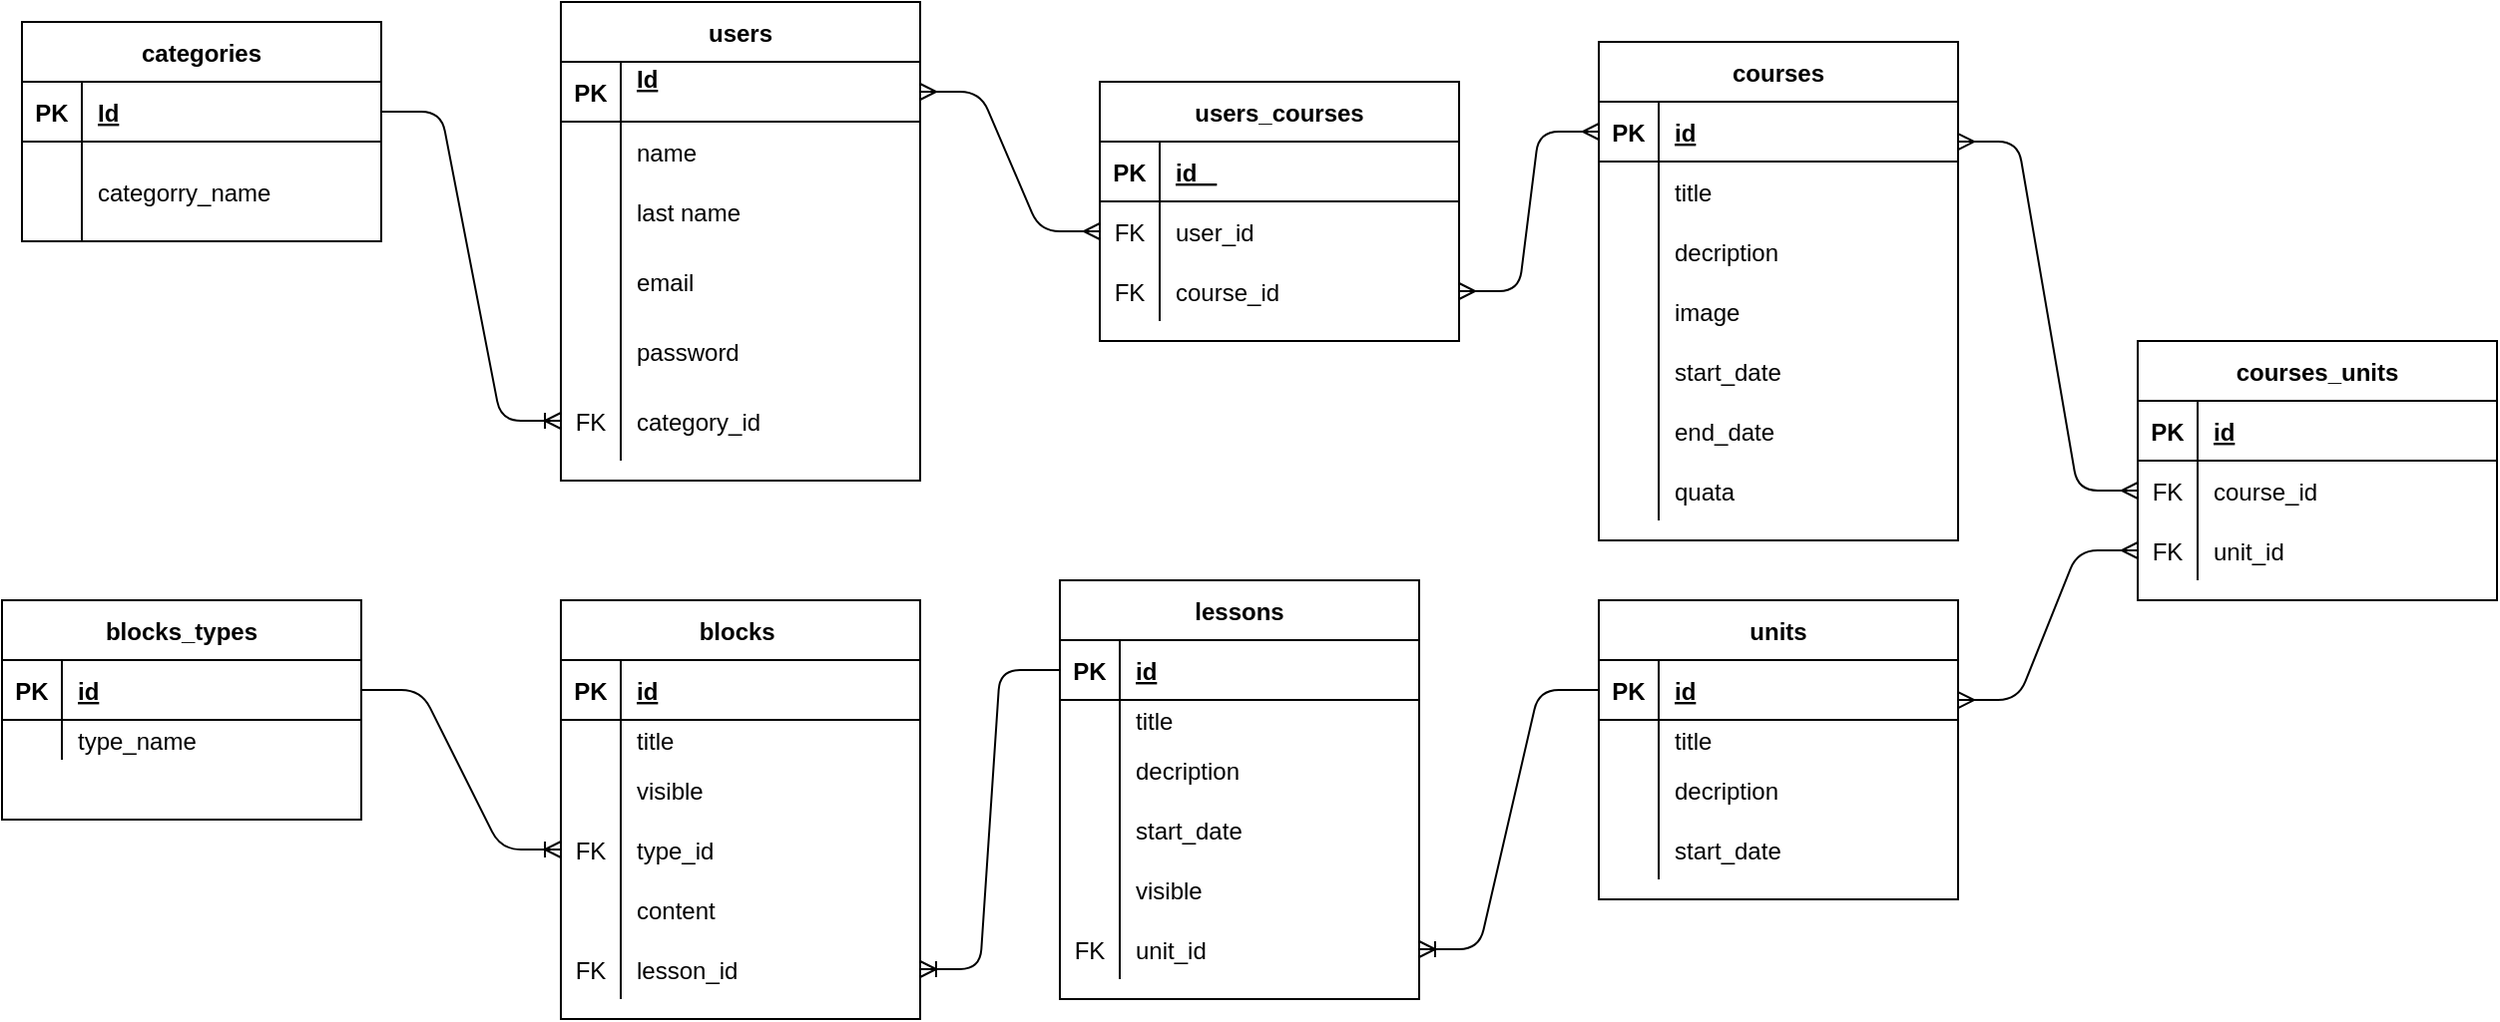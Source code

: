 <mxfile version="16.0.0" type="device"><diagram id="8K2Y-WmoX3J_z7m3rQTD" name="Page-1"><mxGraphModel dx="2105" dy="1716" grid="1" gridSize="10" guides="1" tooltips="1" connect="1" arrows="1" fold="1" page="1" pageScale="1" pageWidth="827" pageHeight="1169" math="0" shadow="0"><root><mxCell id="0"/><mxCell id="1" parent="0"/><mxCell id="ymcPM8a4p4-sE5cbj8eg-23" value="categories" style="shape=table;startSize=30;container=1;collapsible=1;childLayout=tableLayout;fixedRows=1;rowLines=0;fontStyle=1;align=center;resizeLast=1;" parent="1" vertex="1"><mxGeometry x="-750" y="-1150" width="180" height="110" as="geometry"><mxRectangle x="-750" y="-1150" width="90" height="30" as="alternateBounds"/></mxGeometry></mxCell><mxCell id="ymcPM8a4p4-sE5cbj8eg-24" value="" style="shape=partialRectangle;collapsible=0;dropTarget=0;pointerEvents=0;fillColor=none;top=0;left=0;bottom=1;right=0;points=[[0,0.5],[1,0.5]];portConstraint=eastwest;" parent="ymcPM8a4p4-sE5cbj8eg-23" vertex="1"><mxGeometry y="30" width="180" height="30" as="geometry"/></mxCell><mxCell id="ymcPM8a4p4-sE5cbj8eg-25" value="PK" style="shape=partialRectangle;connectable=0;fillColor=none;top=0;left=0;bottom=0;right=0;fontStyle=1;overflow=hidden;" parent="ymcPM8a4p4-sE5cbj8eg-24" vertex="1"><mxGeometry width="30" height="30" as="geometry"/></mxCell><mxCell id="ymcPM8a4p4-sE5cbj8eg-26" value="Id" style="shape=partialRectangle;connectable=0;fillColor=none;top=0;left=0;bottom=0;right=0;align=left;spacingLeft=6;fontStyle=5;overflow=hidden;" parent="ymcPM8a4p4-sE5cbj8eg-24" vertex="1"><mxGeometry x="30" width="150" height="30" as="geometry"/></mxCell><mxCell id="ymcPM8a4p4-sE5cbj8eg-27" value="" style="shape=partialRectangle;collapsible=0;dropTarget=0;pointerEvents=0;fillColor=none;top=0;left=0;bottom=0;right=0;points=[[0,0.5],[1,0.5]];portConstraint=eastwest;" parent="ymcPM8a4p4-sE5cbj8eg-23" vertex="1"><mxGeometry y="60" width="180" height="50" as="geometry"/></mxCell><mxCell id="ymcPM8a4p4-sE5cbj8eg-28" value="" style="shape=partialRectangle;connectable=0;fillColor=none;top=0;left=0;bottom=0;right=0;editable=1;overflow=hidden;" parent="ymcPM8a4p4-sE5cbj8eg-27" vertex="1"><mxGeometry width="30" height="50" as="geometry"/></mxCell><mxCell id="ymcPM8a4p4-sE5cbj8eg-29" value="categorry_name" style="shape=partialRectangle;connectable=0;fillColor=none;top=0;left=0;bottom=0;right=0;align=left;spacingLeft=6;overflow=hidden;" parent="ymcPM8a4p4-sE5cbj8eg-27" vertex="1"><mxGeometry x="30" width="150" height="50" as="geometry"/></mxCell><mxCell id="ymcPM8a4p4-sE5cbj8eg-54" value="" style="edgeStyle=entityRelationEdgeStyle;fontSize=12;html=1;endArrow=ERoneToMany;entryX=0;entryY=0.5;entryDx=0;entryDy=0;exitX=1;exitY=0.5;exitDx=0;exitDy=0;" parent="1" source="ymcPM8a4p4-sE5cbj8eg-24" target="ymcPM8a4p4-sE5cbj8eg-17" edge="1"><mxGeometry width="100" height="100" relative="1" as="geometry"><mxPoint x="-250" y="-1090" as="sourcePoint"/><mxPoint x="-190" y="-950" as="targetPoint"/></mxGeometry></mxCell><mxCell id="AqL-dcx-FF8aJZhPTGO1-2" value="units" style="shape=table;startSize=30;container=1;collapsible=1;childLayout=tableLayout;fixedRows=1;rowLines=0;fontStyle=1;align=center;resizeLast=1;" parent="1" vertex="1"><mxGeometry x="40" y="-860" width="180" height="150" as="geometry"/></mxCell><mxCell id="AqL-dcx-FF8aJZhPTGO1-3" value="" style="shape=partialRectangle;collapsible=0;dropTarget=0;pointerEvents=0;fillColor=none;top=0;left=0;bottom=1;right=0;points=[[0,0.5],[1,0.5]];portConstraint=eastwest;" parent="AqL-dcx-FF8aJZhPTGO1-2" vertex="1"><mxGeometry y="30" width="180" height="30" as="geometry"/></mxCell><mxCell id="AqL-dcx-FF8aJZhPTGO1-4" value="PK" style="shape=partialRectangle;connectable=0;fillColor=none;top=0;left=0;bottom=0;right=0;fontStyle=1;overflow=hidden;" parent="AqL-dcx-FF8aJZhPTGO1-3" vertex="1"><mxGeometry width="30" height="30" as="geometry"/></mxCell><mxCell id="AqL-dcx-FF8aJZhPTGO1-5" value="id" style="shape=partialRectangle;connectable=0;fillColor=none;top=0;left=0;bottom=0;right=0;align=left;spacingLeft=6;fontStyle=5;overflow=hidden;" parent="AqL-dcx-FF8aJZhPTGO1-3" vertex="1"><mxGeometry x="30" width="150" height="30" as="geometry"/></mxCell><mxCell id="AqL-dcx-FF8aJZhPTGO1-9" value="" style="shape=partialRectangle;collapsible=0;dropTarget=0;pointerEvents=0;fillColor=none;top=0;left=0;bottom=0;right=0;points=[[0,0.5],[1,0.5]];portConstraint=eastwest;" parent="AqL-dcx-FF8aJZhPTGO1-2" vertex="1"><mxGeometry y="60" width="180" height="20" as="geometry"/></mxCell><mxCell id="AqL-dcx-FF8aJZhPTGO1-10" value="" style="shape=partialRectangle;connectable=0;fillColor=none;top=0;left=0;bottom=0;right=0;editable=1;overflow=hidden;" parent="AqL-dcx-FF8aJZhPTGO1-9" vertex="1"><mxGeometry width="30" height="20" as="geometry"/></mxCell><mxCell id="AqL-dcx-FF8aJZhPTGO1-11" value="title" style="shape=partialRectangle;connectable=0;fillColor=none;top=0;left=0;bottom=0;right=0;align=left;spacingLeft=6;overflow=hidden;" parent="AqL-dcx-FF8aJZhPTGO1-9" vertex="1"><mxGeometry x="30" width="150" height="20" as="geometry"/></mxCell><mxCell id="AqL-dcx-FF8aJZhPTGO1-6" value="" style="shape=partialRectangle;collapsible=0;dropTarget=0;pointerEvents=0;fillColor=none;top=0;left=0;bottom=0;right=0;points=[[0,0.5],[1,0.5]];portConstraint=eastwest;" parent="AqL-dcx-FF8aJZhPTGO1-2" vertex="1"><mxGeometry y="80" width="180" height="30" as="geometry"/></mxCell><mxCell id="AqL-dcx-FF8aJZhPTGO1-7" value="" style="shape=partialRectangle;connectable=0;fillColor=none;top=0;left=0;bottom=0;right=0;editable=1;overflow=hidden;" parent="AqL-dcx-FF8aJZhPTGO1-6" vertex="1"><mxGeometry width="30" height="30" as="geometry"/></mxCell><mxCell id="AqL-dcx-FF8aJZhPTGO1-8" value="decription" style="shape=partialRectangle;connectable=0;fillColor=none;top=0;left=0;bottom=0;right=0;align=left;spacingLeft=6;overflow=hidden;" parent="AqL-dcx-FF8aJZhPTGO1-6" vertex="1"><mxGeometry x="30" width="150" height="30" as="geometry"/></mxCell><mxCell id="AqL-dcx-FF8aJZhPTGO1-12" value="" style="shape=partialRectangle;collapsible=0;dropTarget=0;pointerEvents=0;fillColor=none;top=0;left=0;bottom=0;right=0;points=[[0,0.5],[1,0.5]];portConstraint=eastwest;" parent="AqL-dcx-FF8aJZhPTGO1-2" vertex="1"><mxGeometry y="110" width="180" height="30" as="geometry"/></mxCell><mxCell id="AqL-dcx-FF8aJZhPTGO1-13" value="" style="shape=partialRectangle;connectable=0;fillColor=none;top=0;left=0;bottom=0;right=0;editable=1;overflow=hidden;" parent="AqL-dcx-FF8aJZhPTGO1-12" vertex="1"><mxGeometry width="30" height="30" as="geometry"/></mxCell><mxCell id="AqL-dcx-FF8aJZhPTGO1-14" value="start_date" style="shape=partialRectangle;connectable=0;fillColor=none;top=0;left=0;bottom=0;right=0;align=left;spacingLeft=6;overflow=hidden;" parent="AqL-dcx-FF8aJZhPTGO1-12" vertex="1"><mxGeometry x="30" width="150" height="30" as="geometry"/></mxCell><mxCell id="AqL-dcx-FF8aJZhPTGO1-16" value="courses" style="shape=table;startSize=30;container=1;collapsible=1;childLayout=tableLayout;fixedRows=1;rowLines=0;fontStyle=1;align=center;resizeLast=1;" parent="1" vertex="1"><mxGeometry x="40" y="-1140" width="180" height="250" as="geometry"><mxRectangle x="40" y="-1140" width="80" height="30" as="alternateBounds"/></mxGeometry></mxCell><mxCell id="AqL-dcx-FF8aJZhPTGO1-17" value="" style="shape=partialRectangle;collapsible=0;dropTarget=0;pointerEvents=0;fillColor=none;top=0;left=0;bottom=1;right=0;points=[[0,0.5],[1,0.5]];portConstraint=eastwest;" parent="AqL-dcx-FF8aJZhPTGO1-16" vertex="1"><mxGeometry y="30" width="180" height="30" as="geometry"/></mxCell><mxCell id="AqL-dcx-FF8aJZhPTGO1-18" value="PK" style="shape=partialRectangle;connectable=0;fillColor=none;top=0;left=0;bottom=0;right=0;fontStyle=1;overflow=hidden;" parent="AqL-dcx-FF8aJZhPTGO1-17" vertex="1"><mxGeometry width="30" height="30" as="geometry"/></mxCell><mxCell id="AqL-dcx-FF8aJZhPTGO1-19" value="id" style="shape=partialRectangle;connectable=0;fillColor=none;top=0;left=0;bottom=0;right=0;align=left;spacingLeft=6;fontStyle=5;overflow=hidden;" parent="AqL-dcx-FF8aJZhPTGO1-17" vertex="1"><mxGeometry x="30" width="150" height="30" as="geometry"/></mxCell><mxCell id="AqL-dcx-FF8aJZhPTGO1-20" value="" style="shape=partialRectangle;collapsible=0;dropTarget=0;pointerEvents=0;fillColor=none;top=0;left=0;bottom=0;right=0;points=[[0,0.5],[1,0.5]];portConstraint=eastwest;" parent="AqL-dcx-FF8aJZhPTGO1-16" vertex="1"><mxGeometry y="60" width="180" height="30" as="geometry"/></mxCell><mxCell id="AqL-dcx-FF8aJZhPTGO1-21" value="    " style="shape=partialRectangle;connectable=0;fillColor=none;top=0;left=0;bottom=0;right=0;editable=1;overflow=hidden;" parent="AqL-dcx-FF8aJZhPTGO1-20" vertex="1"><mxGeometry width="30" height="30" as="geometry"/></mxCell><mxCell id="AqL-dcx-FF8aJZhPTGO1-22" value="title" style="shape=partialRectangle;connectable=0;fillColor=none;top=0;left=0;bottom=0;right=0;align=left;spacingLeft=6;overflow=hidden;" parent="AqL-dcx-FF8aJZhPTGO1-20" vertex="1"><mxGeometry x="30" width="150" height="30" as="geometry"/></mxCell><mxCell id="AqL-dcx-FF8aJZhPTGO1-23" value="" style="shape=partialRectangle;collapsible=0;dropTarget=0;pointerEvents=0;fillColor=none;top=0;left=0;bottom=0;right=0;points=[[0,0.5],[1,0.5]];portConstraint=eastwest;" parent="AqL-dcx-FF8aJZhPTGO1-16" vertex="1"><mxGeometry y="90" width="180" height="30" as="geometry"/></mxCell><mxCell id="AqL-dcx-FF8aJZhPTGO1-24" value="" style="shape=partialRectangle;connectable=0;fillColor=none;top=0;left=0;bottom=0;right=0;editable=1;overflow=hidden;" parent="AqL-dcx-FF8aJZhPTGO1-23" vertex="1"><mxGeometry width="30" height="30" as="geometry"/></mxCell><mxCell id="AqL-dcx-FF8aJZhPTGO1-25" value="decription" style="shape=partialRectangle;connectable=0;fillColor=none;top=0;left=0;bottom=0;right=0;align=left;spacingLeft=6;overflow=hidden;" parent="AqL-dcx-FF8aJZhPTGO1-23" vertex="1"><mxGeometry x="30" width="150" height="30" as="geometry"/></mxCell><mxCell id="AqL-dcx-FF8aJZhPTGO1-26" value="" style="shape=partialRectangle;collapsible=0;dropTarget=0;pointerEvents=0;fillColor=none;top=0;left=0;bottom=0;right=0;points=[[0,0.5],[1,0.5]];portConstraint=eastwest;" parent="AqL-dcx-FF8aJZhPTGO1-16" vertex="1"><mxGeometry y="120" width="180" height="30" as="geometry"/></mxCell><mxCell id="AqL-dcx-FF8aJZhPTGO1-27" value="" style="shape=partialRectangle;connectable=0;fillColor=none;top=0;left=0;bottom=0;right=0;editable=1;overflow=hidden;" parent="AqL-dcx-FF8aJZhPTGO1-26" vertex="1"><mxGeometry width="30" height="30" as="geometry"/></mxCell><mxCell id="AqL-dcx-FF8aJZhPTGO1-28" value="image" style="shape=partialRectangle;connectable=0;fillColor=none;top=0;left=0;bottom=0;right=0;align=left;spacingLeft=6;overflow=hidden;" parent="AqL-dcx-FF8aJZhPTGO1-26" vertex="1"><mxGeometry x="30" width="150" height="30" as="geometry"/></mxCell><mxCell id="AqL-dcx-FF8aJZhPTGO1-54" value="" style="shape=partialRectangle;collapsible=0;dropTarget=0;pointerEvents=0;fillColor=none;top=0;left=0;bottom=0;right=0;points=[[0,0.5],[1,0.5]];portConstraint=eastwest;" parent="AqL-dcx-FF8aJZhPTGO1-16" vertex="1"><mxGeometry y="150" width="180" height="30" as="geometry"/></mxCell><mxCell id="AqL-dcx-FF8aJZhPTGO1-55" value="" style="shape=partialRectangle;connectable=0;fillColor=none;top=0;left=0;bottom=0;right=0;editable=1;overflow=hidden;" parent="AqL-dcx-FF8aJZhPTGO1-54" vertex="1"><mxGeometry width="30" height="30" as="geometry"/></mxCell><mxCell id="AqL-dcx-FF8aJZhPTGO1-56" value="start_date" style="shape=partialRectangle;connectable=0;fillColor=none;top=0;left=0;bottom=0;right=0;align=left;spacingLeft=6;overflow=hidden;" parent="AqL-dcx-FF8aJZhPTGO1-54" vertex="1"><mxGeometry x="30" width="150" height="30" as="geometry"/></mxCell><mxCell id="AqL-dcx-FF8aJZhPTGO1-57" value="" style="shape=partialRectangle;collapsible=0;dropTarget=0;pointerEvents=0;fillColor=none;top=0;left=0;bottom=0;right=0;points=[[0,0.5],[1,0.5]];portConstraint=eastwest;" parent="AqL-dcx-FF8aJZhPTGO1-16" vertex="1"><mxGeometry y="180" width="180" height="30" as="geometry"/></mxCell><mxCell id="AqL-dcx-FF8aJZhPTGO1-58" value="" style="shape=partialRectangle;connectable=0;fillColor=none;top=0;left=0;bottom=0;right=0;editable=1;overflow=hidden;" parent="AqL-dcx-FF8aJZhPTGO1-57" vertex="1"><mxGeometry width="30" height="30" as="geometry"/></mxCell><mxCell id="AqL-dcx-FF8aJZhPTGO1-59" value="end_date" style="shape=partialRectangle;connectable=0;fillColor=none;top=0;left=0;bottom=0;right=0;align=left;spacingLeft=6;overflow=hidden;" parent="AqL-dcx-FF8aJZhPTGO1-57" vertex="1"><mxGeometry x="30" width="150" height="30" as="geometry"/></mxCell><mxCell id="AqL-dcx-FF8aJZhPTGO1-60" value="" style="shape=partialRectangle;collapsible=0;dropTarget=0;pointerEvents=0;fillColor=none;top=0;left=0;bottom=0;right=0;points=[[0,0.5],[1,0.5]];portConstraint=eastwest;" parent="AqL-dcx-FF8aJZhPTGO1-16" vertex="1"><mxGeometry y="210" width="180" height="30" as="geometry"/></mxCell><mxCell id="AqL-dcx-FF8aJZhPTGO1-61" value="" style="shape=partialRectangle;connectable=0;fillColor=none;top=0;left=0;bottom=0;right=0;editable=1;overflow=hidden;" parent="AqL-dcx-FF8aJZhPTGO1-60" vertex="1"><mxGeometry width="30" height="30" as="geometry"/></mxCell><mxCell id="AqL-dcx-FF8aJZhPTGO1-62" value="quata" style="shape=partialRectangle;connectable=0;fillColor=none;top=0;left=0;bottom=0;right=0;align=left;spacingLeft=6;overflow=hidden;" parent="AqL-dcx-FF8aJZhPTGO1-60" vertex="1"><mxGeometry x="30" width="150" height="30" as="geometry"/></mxCell><mxCell id="ymcPM8a4p4-sE5cbj8eg-1" value="users" style="shape=table;startSize=30;container=1;collapsible=1;childLayout=tableLayout;fixedRows=1;rowLines=0;fontStyle=1;align=center;resizeLast=1;" parent="1" vertex="1"><mxGeometry x="-480" y="-1160" width="180" height="240" as="geometry"><mxRectangle x="-480" y="-1160" width="60" height="30" as="alternateBounds"/></mxGeometry></mxCell><mxCell id="ymcPM8a4p4-sE5cbj8eg-2" value="" style="shape=partialRectangle;collapsible=0;dropTarget=0;pointerEvents=0;fillColor=none;top=0;left=0;bottom=1;right=0;points=[[0,0.5],[1,0.5]];portConstraint=eastwest;" parent="ymcPM8a4p4-sE5cbj8eg-1" vertex="1"><mxGeometry y="30" width="180" height="30" as="geometry"/></mxCell><mxCell id="ymcPM8a4p4-sE5cbj8eg-3" value="PK" style="shape=partialRectangle;connectable=0;fillColor=none;top=0;left=0;bottom=0;right=0;fontStyle=1;overflow=hidden;" parent="ymcPM8a4p4-sE5cbj8eg-2" vertex="1"><mxGeometry width="30" height="30" as="geometry"/></mxCell><mxCell id="ymcPM8a4p4-sE5cbj8eg-4" value="Id&#10;" style="shape=partialRectangle;connectable=0;fillColor=none;top=0;left=0;bottom=0;right=0;align=left;spacingLeft=6;fontStyle=5;overflow=hidden;" parent="ymcPM8a4p4-sE5cbj8eg-2" vertex="1"><mxGeometry x="30" width="150" height="30" as="geometry"/></mxCell><mxCell id="ymcPM8a4p4-sE5cbj8eg-5" value="" style="shape=partialRectangle;collapsible=0;dropTarget=0;pointerEvents=0;fillColor=none;top=0;left=0;bottom=0;right=0;points=[[0,0.5],[1,0.5]];portConstraint=eastwest;" parent="ymcPM8a4p4-sE5cbj8eg-1" vertex="1"><mxGeometry y="60" width="180" height="30" as="geometry"/></mxCell><mxCell id="ymcPM8a4p4-sE5cbj8eg-6" value="" style="shape=partialRectangle;connectable=0;fillColor=none;top=0;left=0;bottom=0;right=0;editable=1;overflow=hidden;" parent="ymcPM8a4p4-sE5cbj8eg-5" vertex="1"><mxGeometry width="30" height="30" as="geometry"/></mxCell><mxCell id="ymcPM8a4p4-sE5cbj8eg-7" value="name" style="shape=partialRectangle;connectable=0;fillColor=none;top=0;left=0;bottom=0;right=0;align=left;spacingLeft=6;overflow=hidden;" parent="ymcPM8a4p4-sE5cbj8eg-5" vertex="1"><mxGeometry x="30" width="150" height="30" as="geometry"/></mxCell><mxCell id="ymcPM8a4p4-sE5cbj8eg-8" value="" style="shape=partialRectangle;collapsible=0;dropTarget=0;pointerEvents=0;fillColor=none;top=0;left=0;bottom=0;right=0;points=[[0,0.5],[1,0.5]];portConstraint=eastwest;" parent="ymcPM8a4p4-sE5cbj8eg-1" vertex="1"><mxGeometry y="90" width="180" height="30" as="geometry"/></mxCell><mxCell id="ymcPM8a4p4-sE5cbj8eg-9" value="" style="shape=partialRectangle;connectable=0;fillColor=none;top=0;left=0;bottom=0;right=0;editable=1;overflow=hidden;" parent="ymcPM8a4p4-sE5cbj8eg-8" vertex="1"><mxGeometry width="30" height="30" as="geometry"/></mxCell><mxCell id="ymcPM8a4p4-sE5cbj8eg-10" value="last name" style="shape=partialRectangle;connectable=0;fillColor=none;top=0;left=0;bottom=0;right=0;align=left;spacingLeft=6;overflow=hidden;" parent="ymcPM8a4p4-sE5cbj8eg-8" vertex="1"><mxGeometry x="30" width="150" height="30" as="geometry"/></mxCell><mxCell id="ymcPM8a4p4-sE5cbj8eg-11" value="" style="shape=partialRectangle;collapsible=0;dropTarget=0;pointerEvents=0;fillColor=none;top=0;left=0;bottom=0;right=0;points=[[0,0.5],[1,0.5]];portConstraint=eastwest;" parent="ymcPM8a4p4-sE5cbj8eg-1" vertex="1"><mxGeometry y="120" width="180" height="40" as="geometry"/></mxCell><mxCell id="ymcPM8a4p4-sE5cbj8eg-12" value="" style="shape=partialRectangle;connectable=0;fillColor=none;top=0;left=0;bottom=0;right=0;editable=1;overflow=hidden;" parent="ymcPM8a4p4-sE5cbj8eg-11" vertex="1"><mxGeometry width="30" height="40" as="geometry"/></mxCell><mxCell id="ymcPM8a4p4-sE5cbj8eg-13" value="email" style="shape=partialRectangle;connectable=0;fillColor=none;top=0;left=0;bottom=0;right=0;align=left;spacingLeft=6;overflow=hidden;" parent="ymcPM8a4p4-sE5cbj8eg-11" vertex="1"><mxGeometry x="30" width="150" height="40" as="geometry"/></mxCell><mxCell id="ymcPM8a4p4-sE5cbj8eg-14" style="shape=partialRectangle;collapsible=0;dropTarget=0;pointerEvents=0;fillColor=none;top=0;left=0;bottom=0;right=0;points=[[0,0.5],[1,0.5]];portConstraint=eastwest;" parent="ymcPM8a4p4-sE5cbj8eg-1" vertex="1"><mxGeometry y="160" width="180" height="30" as="geometry"/></mxCell><mxCell id="ymcPM8a4p4-sE5cbj8eg-15" style="shape=partialRectangle;connectable=0;fillColor=none;top=0;left=0;bottom=0;right=0;editable=1;overflow=hidden;" parent="ymcPM8a4p4-sE5cbj8eg-14" vertex="1"><mxGeometry width="30" height="30" as="geometry"/></mxCell><mxCell id="ymcPM8a4p4-sE5cbj8eg-16" value="password" style="shape=partialRectangle;connectable=0;fillColor=none;top=0;left=0;bottom=0;right=0;align=left;spacingLeft=6;overflow=hidden;" parent="ymcPM8a4p4-sE5cbj8eg-14" vertex="1"><mxGeometry x="30" width="150" height="30" as="geometry"/></mxCell><mxCell id="ymcPM8a4p4-sE5cbj8eg-17" style="shape=partialRectangle;collapsible=0;dropTarget=0;pointerEvents=0;fillColor=none;top=0;left=0;bottom=0;right=0;points=[[0,0.5],[1,0.5]];portConstraint=eastwest;" parent="ymcPM8a4p4-sE5cbj8eg-1" vertex="1"><mxGeometry y="190" width="180" height="40" as="geometry"/></mxCell><mxCell id="ymcPM8a4p4-sE5cbj8eg-18" value="FK" style="shape=partialRectangle;connectable=0;fillColor=none;top=0;left=0;bottom=0;right=0;editable=1;overflow=hidden;" parent="ymcPM8a4p4-sE5cbj8eg-17" vertex="1"><mxGeometry width="30" height="40" as="geometry"/></mxCell><mxCell id="ymcPM8a4p4-sE5cbj8eg-19" value="category_id" style="shape=partialRectangle;connectable=0;fillColor=none;top=0;left=0;bottom=0;right=0;align=left;spacingLeft=6;overflow=hidden;" parent="ymcPM8a4p4-sE5cbj8eg-17" vertex="1"><mxGeometry x="30" width="150" height="40" as="geometry"/></mxCell><mxCell id="AqL-dcx-FF8aJZhPTGO1-127" value="users_courses" style="shape=table;startSize=30;container=1;collapsible=1;childLayout=tableLayout;fixedRows=1;rowLines=0;fontStyle=1;align=center;resizeLast=1;" parent="1" vertex="1"><mxGeometry x="-210" y="-1120" width="180" height="130" as="geometry"><mxRectangle x="-210" y="-1120" width="120" height="30" as="alternateBounds"/></mxGeometry></mxCell><mxCell id="AqL-dcx-FF8aJZhPTGO1-128" value="" style="shape=partialRectangle;collapsible=0;dropTarget=0;pointerEvents=0;fillColor=none;top=0;left=0;bottom=1;right=0;points=[[0,0.5],[1,0.5]];portConstraint=eastwest;" parent="AqL-dcx-FF8aJZhPTGO1-127" vertex="1"><mxGeometry y="30" width="180" height="30" as="geometry"/></mxCell><mxCell id="AqL-dcx-FF8aJZhPTGO1-129" value="PK" style="shape=partialRectangle;connectable=0;fillColor=none;top=0;left=0;bottom=0;right=0;fontStyle=1;overflow=hidden;" parent="AqL-dcx-FF8aJZhPTGO1-128" vertex="1"><mxGeometry width="30" height="30" as="geometry"/></mxCell><mxCell id="AqL-dcx-FF8aJZhPTGO1-130" value="id   " style="shape=partialRectangle;connectable=0;fillColor=none;top=0;left=0;bottom=0;right=0;align=left;spacingLeft=6;fontStyle=5;overflow=hidden;" parent="AqL-dcx-FF8aJZhPTGO1-128" vertex="1"><mxGeometry x="30" width="150" height="30" as="geometry"/></mxCell><mxCell id="AqL-dcx-FF8aJZhPTGO1-131" value="" style="shape=partialRectangle;collapsible=0;dropTarget=0;pointerEvents=0;fillColor=none;top=0;left=0;bottom=0;right=0;points=[[0,0.5],[1,0.5]];portConstraint=eastwest;" parent="AqL-dcx-FF8aJZhPTGO1-127" vertex="1"><mxGeometry y="60" width="180" height="30" as="geometry"/></mxCell><mxCell id="AqL-dcx-FF8aJZhPTGO1-132" value="FK" style="shape=partialRectangle;connectable=0;fillColor=none;top=0;left=0;bottom=0;right=0;editable=1;overflow=hidden;" parent="AqL-dcx-FF8aJZhPTGO1-131" vertex="1"><mxGeometry width="30" height="30" as="geometry"/></mxCell><mxCell id="AqL-dcx-FF8aJZhPTGO1-133" value="user_id" style="shape=partialRectangle;connectable=0;fillColor=none;top=0;left=0;bottom=0;right=0;align=left;spacingLeft=6;overflow=hidden;" parent="AqL-dcx-FF8aJZhPTGO1-131" vertex="1"><mxGeometry x="30" width="150" height="30" as="geometry"/></mxCell><mxCell id="AqL-dcx-FF8aJZhPTGO1-134" value="" style="shape=partialRectangle;collapsible=0;dropTarget=0;pointerEvents=0;fillColor=none;top=0;left=0;bottom=0;right=0;points=[[0,0.5],[1,0.5]];portConstraint=eastwest;" parent="AqL-dcx-FF8aJZhPTGO1-127" vertex="1"><mxGeometry y="90" width="180" height="30" as="geometry"/></mxCell><mxCell id="AqL-dcx-FF8aJZhPTGO1-135" value="FK" style="shape=partialRectangle;connectable=0;fillColor=none;top=0;left=0;bottom=0;right=0;editable=1;overflow=hidden;" parent="AqL-dcx-FF8aJZhPTGO1-134" vertex="1"><mxGeometry width="30" height="30" as="geometry"/></mxCell><mxCell id="AqL-dcx-FF8aJZhPTGO1-136" value="course_id" style="shape=partialRectangle;connectable=0;fillColor=none;top=0;left=0;bottom=0;right=0;align=left;spacingLeft=6;overflow=hidden;" parent="AqL-dcx-FF8aJZhPTGO1-134" vertex="1"><mxGeometry x="30" width="150" height="30" as="geometry"/></mxCell><mxCell id="AqL-dcx-FF8aJZhPTGO1-140" value="courses_units" style="shape=table;startSize=30;container=1;collapsible=1;childLayout=tableLayout;fixedRows=1;rowLines=0;fontStyle=1;align=center;resizeLast=1;" parent="1" vertex="1"><mxGeometry x="310" y="-990" width="180" height="130" as="geometry"><mxRectangle x="310" y="-990" width="110" height="30" as="alternateBounds"/></mxGeometry></mxCell><mxCell id="AqL-dcx-FF8aJZhPTGO1-141" value="" style="shape=partialRectangle;collapsible=0;dropTarget=0;pointerEvents=0;fillColor=none;top=0;left=0;bottom=1;right=0;points=[[0,0.5],[1,0.5]];portConstraint=eastwest;" parent="AqL-dcx-FF8aJZhPTGO1-140" vertex="1"><mxGeometry y="30" width="180" height="30" as="geometry"/></mxCell><mxCell id="AqL-dcx-FF8aJZhPTGO1-142" value="PK" style="shape=partialRectangle;connectable=0;fillColor=none;top=0;left=0;bottom=0;right=0;fontStyle=1;overflow=hidden;" parent="AqL-dcx-FF8aJZhPTGO1-141" vertex="1"><mxGeometry width="30" height="30" as="geometry"/></mxCell><mxCell id="AqL-dcx-FF8aJZhPTGO1-143" value="id" style="shape=partialRectangle;connectable=0;fillColor=none;top=0;left=0;bottom=0;right=0;align=left;spacingLeft=6;fontStyle=5;overflow=hidden;" parent="AqL-dcx-FF8aJZhPTGO1-141" vertex="1"><mxGeometry x="30" width="150" height="30" as="geometry"/></mxCell><mxCell id="AqL-dcx-FF8aJZhPTGO1-144" value="" style="shape=partialRectangle;collapsible=0;dropTarget=0;pointerEvents=0;fillColor=none;top=0;left=0;bottom=0;right=0;points=[[0,0.5],[1,0.5]];portConstraint=eastwest;" parent="AqL-dcx-FF8aJZhPTGO1-140" vertex="1"><mxGeometry y="60" width="180" height="30" as="geometry"/></mxCell><mxCell id="AqL-dcx-FF8aJZhPTGO1-145" value="FK" style="shape=partialRectangle;connectable=0;fillColor=none;top=0;left=0;bottom=0;right=0;editable=1;overflow=hidden;" parent="AqL-dcx-FF8aJZhPTGO1-144" vertex="1"><mxGeometry width="30" height="30" as="geometry"/></mxCell><mxCell id="AqL-dcx-FF8aJZhPTGO1-146" value="course_id" style="shape=partialRectangle;connectable=0;fillColor=none;top=0;left=0;bottom=0;right=0;align=left;spacingLeft=6;overflow=hidden;" parent="AqL-dcx-FF8aJZhPTGO1-144" vertex="1"><mxGeometry x="30" width="150" height="30" as="geometry"/></mxCell><mxCell id="AqL-dcx-FF8aJZhPTGO1-147" value="" style="shape=partialRectangle;collapsible=0;dropTarget=0;pointerEvents=0;fillColor=none;top=0;left=0;bottom=0;right=0;points=[[0,0.5],[1,0.5]];portConstraint=eastwest;" parent="AqL-dcx-FF8aJZhPTGO1-140" vertex="1"><mxGeometry y="90" width="180" height="30" as="geometry"/></mxCell><mxCell id="AqL-dcx-FF8aJZhPTGO1-148" value="FK" style="shape=partialRectangle;connectable=0;fillColor=none;top=0;left=0;bottom=0;right=0;editable=1;overflow=hidden;" parent="AqL-dcx-FF8aJZhPTGO1-147" vertex="1"><mxGeometry width="30" height="30" as="geometry"/></mxCell><mxCell id="AqL-dcx-FF8aJZhPTGO1-149" value="unit_id" style="shape=partialRectangle;connectable=0;fillColor=none;top=0;left=0;bottom=0;right=0;align=left;spacingLeft=6;overflow=hidden;" parent="AqL-dcx-FF8aJZhPTGO1-147" vertex="1"><mxGeometry x="30" width="150" height="30" as="geometry"/></mxCell><mxCell id="AqL-dcx-FF8aJZhPTGO1-153" value="" style="edgeStyle=entityRelationEdgeStyle;fontSize=12;html=1;endArrow=ERmany;startArrow=ERmany;entryX=0;entryY=0.5;entryDx=0;entryDy=0;exitX=1;exitY=0.5;exitDx=0;exitDy=0;" parent="1" source="ymcPM8a4p4-sE5cbj8eg-2" target="AqL-dcx-FF8aJZhPTGO1-131" edge="1"><mxGeometry width="100" height="100" relative="1" as="geometry"><mxPoint x="-180" y="-960" as="sourcePoint"/><mxPoint x="-80" y="-1060" as="targetPoint"/></mxGeometry></mxCell><mxCell id="AqL-dcx-FF8aJZhPTGO1-154" value="" style="edgeStyle=entityRelationEdgeStyle;fontSize=12;html=1;endArrow=ERmany;startArrow=ERmany;exitX=1;exitY=0.5;exitDx=0;exitDy=0;entryX=0;entryY=0.5;entryDx=0;entryDy=0;" parent="1" source="AqL-dcx-FF8aJZhPTGO1-134" target="AqL-dcx-FF8aJZhPTGO1-17" edge="1"><mxGeometry width="100" height="100" relative="1" as="geometry"><mxPoint y="-1105" as="sourcePoint"/><mxPoint x="-50" y="-1020" as="targetPoint"/></mxGeometry></mxCell><mxCell id="AqL-dcx-FF8aJZhPTGO1-155" value="" style="edgeStyle=entityRelationEdgeStyle;fontSize=12;html=1;endArrow=ERmany;startArrow=ERmany;entryX=1;entryY=0.667;entryDx=0;entryDy=0;exitX=0;exitY=0.5;exitDx=0;exitDy=0;entryPerimeter=0;" parent="1" source="AqL-dcx-FF8aJZhPTGO1-147" target="AqL-dcx-FF8aJZhPTGO1-3" edge="1"><mxGeometry width="100" height="100" relative="1" as="geometry"><mxPoint x="270" y="-1010" as="sourcePoint"/><mxPoint x="280" y="-610" as="targetPoint"/></mxGeometry></mxCell><mxCell id="AqL-dcx-FF8aJZhPTGO1-156" value="" style="edgeStyle=entityRelationEdgeStyle;fontSize=12;html=1;endArrow=ERmany;startArrow=ERmany;exitX=1;exitY=0.667;exitDx=0;exitDy=0;exitPerimeter=0;entryX=0;entryY=0.5;entryDx=0;entryDy=0;" parent="1" source="AqL-dcx-FF8aJZhPTGO1-17" target="AqL-dcx-FF8aJZhPTGO1-144" edge="1"><mxGeometry width="100" height="100" relative="1" as="geometry"><mxPoint x="240" y="-900" as="sourcePoint"/><mxPoint x="370" y="-860" as="targetPoint"/></mxGeometry></mxCell><mxCell id="AqL-dcx-FF8aJZhPTGO1-160" value="lessons" style="shape=table;startSize=30;container=1;collapsible=1;childLayout=tableLayout;fixedRows=1;rowLines=0;fontStyle=1;align=center;resizeLast=1;" parent="1" vertex="1"><mxGeometry x="-230" y="-870" width="180" height="210" as="geometry"><mxRectangle x="-230" y="-760" width="80" height="30" as="alternateBounds"/></mxGeometry></mxCell><mxCell id="AqL-dcx-FF8aJZhPTGO1-161" value="" style="shape=partialRectangle;collapsible=0;dropTarget=0;pointerEvents=0;fillColor=none;top=0;left=0;bottom=1;right=0;points=[[0,0.5],[1,0.5]];portConstraint=eastwest;" parent="AqL-dcx-FF8aJZhPTGO1-160" vertex="1"><mxGeometry y="30" width="180" height="30" as="geometry"/></mxCell><mxCell id="AqL-dcx-FF8aJZhPTGO1-162" value="PK" style="shape=partialRectangle;connectable=0;fillColor=none;top=0;left=0;bottom=0;right=0;fontStyle=1;overflow=hidden;" parent="AqL-dcx-FF8aJZhPTGO1-161" vertex="1"><mxGeometry width="30" height="30" as="geometry"/></mxCell><mxCell id="AqL-dcx-FF8aJZhPTGO1-163" value="id" style="shape=partialRectangle;connectable=0;fillColor=none;top=0;left=0;bottom=0;right=0;align=left;spacingLeft=6;fontStyle=5;overflow=hidden;" parent="AqL-dcx-FF8aJZhPTGO1-161" vertex="1"><mxGeometry x="30" width="150" height="30" as="geometry"/></mxCell><mxCell id="AqL-dcx-FF8aJZhPTGO1-164" value="" style="shape=partialRectangle;collapsible=0;dropTarget=0;pointerEvents=0;fillColor=none;top=0;left=0;bottom=0;right=0;points=[[0,0.5],[1,0.5]];portConstraint=eastwest;" parent="AqL-dcx-FF8aJZhPTGO1-160" vertex="1"><mxGeometry y="60" width="180" height="20" as="geometry"/></mxCell><mxCell id="AqL-dcx-FF8aJZhPTGO1-165" value="" style="shape=partialRectangle;connectable=0;fillColor=none;top=0;left=0;bottom=0;right=0;editable=1;overflow=hidden;" parent="AqL-dcx-FF8aJZhPTGO1-164" vertex="1"><mxGeometry width="30" height="20" as="geometry"/></mxCell><mxCell id="AqL-dcx-FF8aJZhPTGO1-166" value="title" style="shape=partialRectangle;connectable=0;fillColor=none;top=0;left=0;bottom=0;right=0;align=left;spacingLeft=6;overflow=hidden;" parent="AqL-dcx-FF8aJZhPTGO1-164" vertex="1"><mxGeometry x="30" width="150" height="20" as="geometry"/></mxCell><mxCell id="AqL-dcx-FF8aJZhPTGO1-167" value="" style="shape=partialRectangle;collapsible=0;dropTarget=0;pointerEvents=0;fillColor=none;top=0;left=0;bottom=0;right=0;points=[[0,0.5],[1,0.5]];portConstraint=eastwest;" parent="AqL-dcx-FF8aJZhPTGO1-160" vertex="1"><mxGeometry y="80" width="180" height="30" as="geometry"/></mxCell><mxCell id="AqL-dcx-FF8aJZhPTGO1-168" value="" style="shape=partialRectangle;connectable=0;fillColor=none;top=0;left=0;bottom=0;right=0;editable=1;overflow=hidden;" parent="AqL-dcx-FF8aJZhPTGO1-167" vertex="1"><mxGeometry width="30" height="30" as="geometry"/></mxCell><mxCell id="AqL-dcx-FF8aJZhPTGO1-169" value="decription" style="shape=partialRectangle;connectable=0;fillColor=none;top=0;left=0;bottom=0;right=0;align=left;spacingLeft=6;overflow=hidden;" parent="AqL-dcx-FF8aJZhPTGO1-167" vertex="1"><mxGeometry x="30" width="150" height="30" as="geometry"/></mxCell><mxCell id="AqL-dcx-FF8aJZhPTGO1-170" value="" style="shape=partialRectangle;collapsible=0;dropTarget=0;pointerEvents=0;fillColor=none;top=0;left=0;bottom=0;right=0;points=[[0,0.5],[1,0.5]];portConstraint=eastwest;" parent="AqL-dcx-FF8aJZhPTGO1-160" vertex="1"><mxGeometry y="110" width="180" height="30" as="geometry"/></mxCell><mxCell id="AqL-dcx-FF8aJZhPTGO1-171" value="" style="shape=partialRectangle;connectable=0;fillColor=none;top=0;left=0;bottom=0;right=0;editable=1;overflow=hidden;" parent="AqL-dcx-FF8aJZhPTGO1-170" vertex="1"><mxGeometry width="30" height="30" as="geometry"/></mxCell><mxCell id="AqL-dcx-FF8aJZhPTGO1-172" value="start_date" style="shape=partialRectangle;connectable=0;fillColor=none;top=0;left=0;bottom=0;right=0;align=left;spacingLeft=6;overflow=hidden;" parent="AqL-dcx-FF8aJZhPTGO1-170" vertex="1"><mxGeometry x="30" width="150" height="30" as="geometry"/></mxCell><mxCell id="AqL-dcx-FF8aJZhPTGO1-173" value="" style="shape=partialRectangle;collapsible=0;dropTarget=0;pointerEvents=0;fillColor=none;top=0;left=0;bottom=0;right=0;points=[[0,0.5],[1,0.5]];portConstraint=eastwest;" parent="AqL-dcx-FF8aJZhPTGO1-160" vertex="1"><mxGeometry y="140" width="180" height="30" as="geometry"/></mxCell><mxCell id="AqL-dcx-FF8aJZhPTGO1-174" value="" style="shape=partialRectangle;connectable=0;fillColor=none;top=0;left=0;bottom=0;right=0;editable=1;overflow=hidden;" parent="AqL-dcx-FF8aJZhPTGO1-173" vertex="1"><mxGeometry width="30" height="30" as="geometry"/></mxCell><mxCell id="AqL-dcx-FF8aJZhPTGO1-175" value="visible" style="shape=partialRectangle;connectable=0;fillColor=none;top=0;left=0;bottom=0;right=0;align=left;spacingLeft=6;overflow=hidden;" parent="AqL-dcx-FF8aJZhPTGO1-173" vertex="1"><mxGeometry x="30" width="150" height="30" as="geometry"/></mxCell><mxCell id="AqL-dcx-FF8aJZhPTGO1-203" value="" style="shape=partialRectangle;collapsible=0;dropTarget=0;pointerEvents=0;fillColor=none;top=0;left=0;bottom=0;right=0;points=[[0,0.5],[1,0.5]];portConstraint=eastwest;" parent="AqL-dcx-FF8aJZhPTGO1-160" vertex="1"><mxGeometry y="170" width="180" height="30" as="geometry"/></mxCell><mxCell id="AqL-dcx-FF8aJZhPTGO1-204" value="FK" style="shape=partialRectangle;connectable=0;fillColor=none;top=0;left=0;bottom=0;right=0;editable=1;overflow=hidden;" parent="AqL-dcx-FF8aJZhPTGO1-203" vertex="1"><mxGeometry width="30" height="30" as="geometry"/></mxCell><mxCell id="AqL-dcx-FF8aJZhPTGO1-205" value="unit_id" style="shape=partialRectangle;connectable=0;fillColor=none;top=0;left=0;bottom=0;right=0;align=left;spacingLeft=6;overflow=hidden;" parent="AqL-dcx-FF8aJZhPTGO1-203" vertex="1"><mxGeometry x="30" width="150" height="30" as="geometry"/></mxCell><mxCell id="AqL-dcx-FF8aJZhPTGO1-177" value="blocks " style="shape=table;startSize=30;container=1;collapsible=1;childLayout=tableLayout;fixedRows=1;rowLines=0;fontStyle=1;align=center;resizeLast=1;" parent="1" vertex="1"><mxGeometry x="-480" y="-860" width="180" height="210" as="geometry"><mxRectangle x="-480" y="-860" width="70" height="30" as="alternateBounds"/></mxGeometry></mxCell><mxCell id="AqL-dcx-FF8aJZhPTGO1-178" value="" style="shape=partialRectangle;collapsible=0;dropTarget=0;pointerEvents=0;fillColor=none;top=0;left=0;bottom=1;right=0;points=[[0,0.5],[1,0.5]];portConstraint=eastwest;" parent="AqL-dcx-FF8aJZhPTGO1-177" vertex="1"><mxGeometry y="30" width="180" height="30" as="geometry"/></mxCell><mxCell id="AqL-dcx-FF8aJZhPTGO1-179" value="PK" style="shape=partialRectangle;connectable=0;fillColor=none;top=0;left=0;bottom=0;right=0;fontStyle=1;overflow=hidden;" parent="AqL-dcx-FF8aJZhPTGO1-178" vertex="1"><mxGeometry width="30" height="30" as="geometry"/></mxCell><mxCell id="AqL-dcx-FF8aJZhPTGO1-180" value="id" style="shape=partialRectangle;connectable=0;fillColor=none;top=0;left=0;bottom=0;right=0;align=left;spacingLeft=6;fontStyle=5;overflow=hidden;" parent="AqL-dcx-FF8aJZhPTGO1-178" vertex="1"><mxGeometry x="30" width="150" height="30" as="geometry"/></mxCell><mxCell id="AqL-dcx-FF8aJZhPTGO1-181" value="" style="shape=partialRectangle;collapsible=0;dropTarget=0;pointerEvents=0;fillColor=none;top=0;left=0;bottom=0;right=0;points=[[0,0.5],[1,0.5]];portConstraint=eastwest;" parent="AqL-dcx-FF8aJZhPTGO1-177" vertex="1"><mxGeometry y="60" width="180" height="20" as="geometry"/></mxCell><mxCell id="AqL-dcx-FF8aJZhPTGO1-182" value="" style="shape=partialRectangle;connectable=0;fillColor=none;top=0;left=0;bottom=0;right=0;editable=1;overflow=hidden;" parent="AqL-dcx-FF8aJZhPTGO1-181" vertex="1"><mxGeometry width="30" height="20" as="geometry"/></mxCell><mxCell id="AqL-dcx-FF8aJZhPTGO1-183" value="title   " style="shape=partialRectangle;connectable=0;fillColor=none;top=0;left=0;bottom=0;right=0;align=left;spacingLeft=6;overflow=hidden;" parent="AqL-dcx-FF8aJZhPTGO1-181" vertex="1"><mxGeometry x="30" width="150" height="20" as="geometry"/></mxCell><mxCell id="AqL-dcx-FF8aJZhPTGO1-184" value="" style="shape=partialRectangle;collapsible=0;dropTarget=0;pointerEvents=0;fillColor=none;top=0;left=0;bottom=0;right=0;points=[[0,0.5],[1,0.5]];portConstraint=eastwest;" parent="AqL-dcx-FF8aJZhPTGO1-177" vertex="1"><mxGeometry y="80" width="180" height="30" as="geometry"/></mxCell><mxCell id="AqL-dcx-FF8aJZhPTGO1-185" value="" style="shape=partialRectangle;connectable=0;fillColor=none;top=0;left=0;bottom=0;right=0;editable=1;overflow=hidden;" parent="AqL-dcx-FF8aJZhPTGO1-184" vertex="1"><mxGeometry width="30" height="30" as="geometry"/></mxCell><mxCell id="AqL-dcx-FF8aJZhPTGO1-186" value="visible" style="shape=partialRectangle;connectable=0;fillColor=none;top=0;left=0;bottom=0;right=0;align=left;spacingLeft=6;overflow=hidden;" parent="AqL-dcx-FF8aJZhPTGO1-184" vertex="1"><mxGeometry x="30" width="150" height="30" as="geometry"/></mxCell><mxCell id="AqL-dcx-FF8aJZhPTGO1-187" value="" style="shape=partialRectangle;collapsible=0;dropTarget=0;pointerEvents=0;fillColor=none;top=0;left=0;bottom=0;right=0;points=[[0,0.5],[1,0.5]];portConstraint=eastwest;" parent="AqL-dcx-FF8aJZhPTGO1-177" vertex="1"><mxGeometry y="110" width="180" height="30" as="geometry"/></mxCell><mxCell id="AqL-dcx-FF8aJZhPTGO1-188" value="FK" style="shape=partialRectangle;connectable=0;fillColor=none;top=0;left=0;bottom=0;right=0;editable=1;overflow=hidden;" parent="AqL-dcx-FF8aJZhPTGO1-187" vertex="1"><mxGeometry width="30" height="30" as="geometry"/></mxCell><mxCell id="AqL-dcx-FF8aJZhPTGO1-189" value="type_id" style="shape=partialRectangle;connectable=0;fillColor=none;top=0;left=0;bottom=0;right=0;align=left;spacingLeft=6;overflow=hidden;" parent="AqL-dcx-FF8aJZhPTGO1-187" vertex="1"><mxGeometry x="30" width="150" height="30" as="geometry"/></mxCell><mxCell id="AqL-dcx-FF8aJZhPTGO1-246" value="" style="shape=partialRectangle;collapsible=0;dropTarget=0;pointerEvents=0;fillColor=none;top=0;left=0;bottom=0;right=0;points=[[0,0.5],[1,0.5]];portConstraint=eastwest;" parent="AqL-dcx-FF8aJZhPTGO1-177" vertex="1"><mxGeometry y="140" width="180" height="30" as="geometry"/></mxCell><mxCell id="AqL-dcx-FF8aJZhPTGO1-247" value="" style="shape=partialRectangle;connectable=0;fillColor=none;top=0;left=0;bottom=0;right=0;editable=1;overflow=hidden;" parent="AqL-dcx-FF8aJZhPTGO1-246" vertex="1"><mxGeometry width="30" height="30" as="geometry"/></mxCell><mxCell id="AqL-dcx-FF8aJZhPTGO1-248" value="content" style="shape=partialRectangle;connectable=0;fillColor=none;top=0;left=0;bottom=0;right=0;align=left;spacingLeft=6;overflow=hidden;" parent="AqL-dcx-FF8aJZhPTGO1-246" vertex="1"><mxGeometry x="30" width="150" height="30" as="geometry"/></mxCell><mxCell id="AqL-dcx-FF8aJZhPTGO1-190" value="" style="shape=partialRectangle;collapsible=0;dropTarget=0;pointerEvents=0;fillColor=none;top=0;left=0;bottom=0;right=0;points=[[0,0.5],[1,0.5]];portConstraint=eastwest;" parent="AqL-dcx-FF8aJZhPTGO1-177" vertex="1"><mxGeometry y="170" width="180" height="30" as="geometry"/></mxCell><mxCell id="AqL-dcx-FF8aJZhPTGO1-191" value="FK" style="shape=partialRectangle;connectable=0;fillColor=none;top=0;left=0;bottom=0;right=0;editable=1;overflow=hidden;" parent="AqL-dcx-FF8aJZhPTGO1-190" vertex="1"><mxGeometry width="30" height="30" as="geometry"/></mxCell><mxCell id="AqL-dcx-FF8aJZhPTGO1-192" value="lesson_id" style="shape=partialRectangle;connectable=0;fillColor=none;top=0;left=0;bottom=0;right=0;align=left;spacingLeft=6;overflow=hidden;" parent="AqL-dcx-FF8aJZhPTGO1-190" vertex="1"><mxGeometry x="30" width="150" height="30" as="geometry"/></mxCell><mxCell id="AqL-dcx-FF8aJZhPTGO1-209" value="" style="edgeStyle=entityRelationEdgeStyle;fontSize=12;html=1;endArrow=ERoneToMany;entryX=1;entryY=0.5;entryDx=0;entryDy=0;exitX=0;exitY=0.5;exitDx=0;exitDy=0;" parent="1" source="AqL-dcx-FF8aJZhPTGO1-3" target="AqL-dcx-FF8aJZhPTGO1-203" edge="1"><mxGeometry width="100" height="100" relative="1" as="geometry"><mxPoint y="-800" as="sourcePoint"/><mxPoint x="-40" y="-790" as="targetPoint"/></mxGeometry></mxCell><mxCell id="AqL-dcx-FF8aJZhPTGO1-229" value="blocks_types" style="shape=table;startSize=30;container=1;collapsible=1;childLayout=tableLayout;fixedRows=1;rowLines=0;fontStyle=1;align=center;resizeLast=1;" parent="1" vertex="1"><mxGeometry x="-760" y="-860" width="180" height="110" as="geometry"><mxRectangle x="-760" y="-860" width="110" height="30" as="alternateBounds"/></mxGeometry></mxCell><mxCell id="AqL-dcx-FF8aJZhPTGO1-230" value="" style="shape=partialRectangle;collapsible=0;dropTarget=0;pointerEvents=0;fillColor=none;top=0;left=0;bottom=1;right=0;points=[[0,0.5],[1,0.5]];portConstraint=eastwest;" parent="AqL-dcx-FF8aJZhPTGO1-229" vertex="1"><mxGeometry y="30" width="180" height="30" as="geometry"/></mxCell><mxCell id="AqL-dcx-FF8aJZhPTGO1-231" value="PK" style="shape=partialRectangle;connectable=0;fillColor=none;top=0;left=0;bottom=0;right=0;fontStyle=1;overflow=hidden;" parent="AqL-dcx-FF8aJZhPTGO1-230" vertex="1"><mxGeometry width="30" height="30" as="geometry"/></mxCell><mxCell id="AqL-dcx-FF8aJZhPTGO1-232" value="id" style="shape=partialRectangle;connectable=0;fillColor=none;top=0;left=0;bottom=0;right=0;align=left;spacingLeft=6;fontStyle=5;overflow=hidden;" parent="AqL-dcx-FF8aJZhPTGO1-230" vertex="1"><mxGeometry x="30" width="150" height="30" as="geometry"/></mxCell><mxCell id="AqL-dcx-FF8aJZhPTGO1-233" value="" style="shape=partialRectangle;collapsible=0;dropTarget=0;pointerEvents=0;fillColor=none;top=0;left=0;bottom=0;right=0;points=[[0,0.5],[1,0.5]];portConstraint=eastwest;" parent="AqL-dcx-FF8aJZhPTGO1-229" vertex="1"><mxGeometry y="60" width="180" height="20" as="geometry"/></mxCell><mxCell id="AqL-dcx-FF8aJZhPTGO1-234" value="" style="shape=partialRectangle;connectable=0;fillColor=none;top=0;left=0;bottom=0;right=0;editable=1;overflow=hidden;" parent="AqL-dcx-FF8aJZhPTGO1-233" vertex="1"><mxGeometry width="30" height="20" as="geometry"/></mxCell><mxCell id="AqL-dcx-FF8aJZhPTGO1-235" value="type_name" style="shape=partialRectangle;connectable=0;fillColor=none;top=0;left=0;bottom=0;right=0;align=left;spacingLeft=6;overflow=hidden;" parent="AqL-dcx-FF8aJZhPTGO1-233" vertex="1"><mxGeometry x="30" width="150" height="20" as="geometry"/></mxCell><mxCell id="AqL-dcx-FF8aJZhPTGO1-245" value="" style="edgeStyle=entityRelationEdgeStyle;fontSize=12;html=1;endArrow=ERoneToMany;entryX=1;entryY=0.5;entryDx=0;entryDy=0;exitX=0;exitY=0.5;exitDx=0;exitDy=0;" parent="1" source="AqL-dcx-FF8aJZhPTGO1-161" target="AqL-dcx-FF8aJZhPTGO1-190" edge="1"><mxGeometry width="100" height="100" relative="1" as="geometry"><mxPoint x="-150" y="-905" as="sourcePoint"/><mxPoint x="-240" y="-665" as="targetPoint"/></mxGeometry></mxCell><mxCell id="AqL-dcx-FF8aJZhPTGO1-249" value="" style="edgeStyle=entityRelationEdgeStyle;fontSize=12;html=1;endArrow=ERoneToMany;entryX=0;entryY=0.5;entryDx=0;entryDy=0;exitX=1;exitY=0.5;exitDx=0;exitDy=0;" parent="1" source="AqL-dcx-FF8aJZhPTGO1-230" target="AqL-dcx-FF8aJZhPTGO1-187" edge="1"><mxGeometry width="100" height="100" relative="1" as="geometry"><mxPoint x="-540" y="-690" as="sourcePoint"/><mxPoint x="-610" y="-535" as="targetPoint"/></mxGeometry></mxCell></root></mxGraphModel></diagram></mxfile>